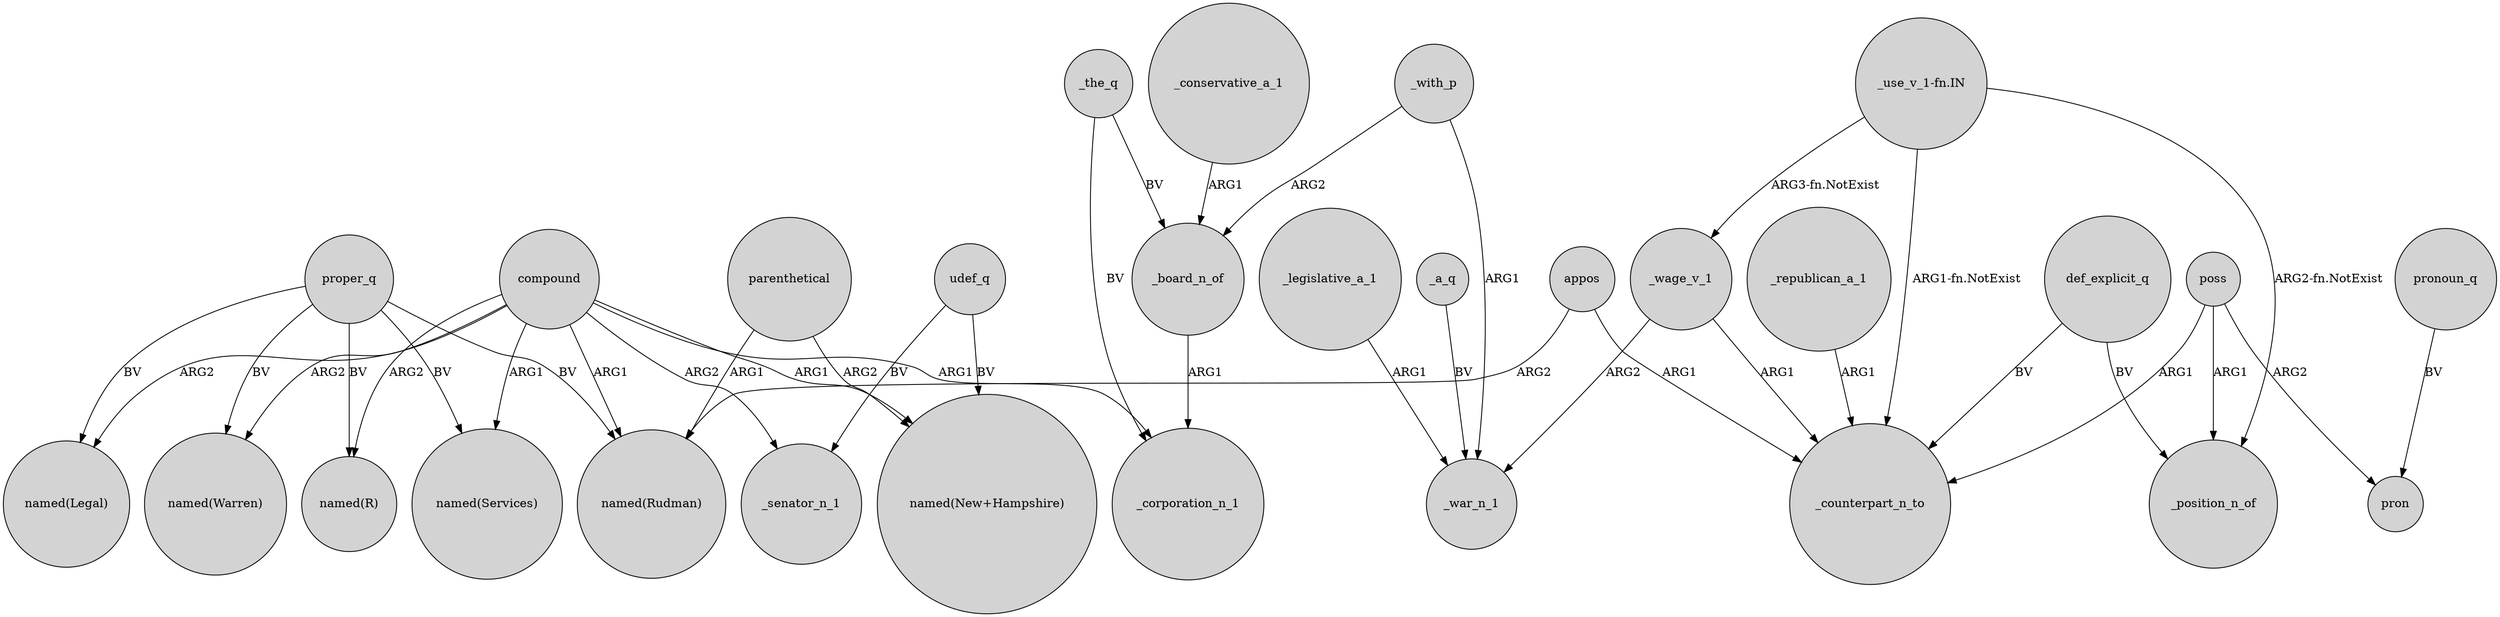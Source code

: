 digraph {
	node [shape=circle style=filled]
	compound -> "named(Warren)" [label=ARG2]
	proper_q -> "named(Rudman)" [label=BV]
	_legislative_a_1 -> _war_n_1 [label=ARG1]
	udef_q -> _senator_n_1 [label=BV]
	"_use_v_1-fn.IN" -> _counterpart_n_to [label="ARG1-fn.NotExist"]
	poss -> pron [label=ARG2]
	compound -> "named(R)" [label=ARG2]
	parenthetical -> "named(New+Hampshire)" [label=ARG2]
	_the_q -> _corporation_n_1 [label=BV]
	compound -> "named(Services)" [label=ARG1]
	_wage_v_1 -> _war_n_1 [label=ARG2]
	compound -> "named(Rudman)" [label=ARG1]
	_conservative_a_1 -> _board_n_of [label=ARG1]
	_board_n_of -> _corporation_n_1 [label=ARG1]
	_republican_a_1 -> _counterpart_n_to [label=ARG1]
	proper_q -> "named(Services)" [label=BV]
	def_explicit_q -> _position_n_of [label=BV]
	compound -> "named(New+Hampshire)" [label=ARG1]
	parenthetical -> "named(Rudman)" [label=ARG1]
	pronoun_q -> pron [label=BV]
	compound -> "named(Legal)" [label=ARG2]
	udef_q -> "named(New+Hampshire)" [label=BV]
	"_use_v_1-fn.IN" -> _position_n_of [label="ARG2-fn.NotExist"]
	compound -> _corporation_n_1 [label=ARG1]
	_with_p -> _board_n_of [label=ARG2]
	_the_q -> _board_n_of [label=BV]
	proper_q -> "named(Legal)" [label=BV]
	compound -> _senator_n_1 [label=ARG2]
	_with_p -> _war_n_1 [label=ARG1]
	appos -> _counterpart_n_to [label=ARG1]
	def_explicit_q -> _counterpart_n_to [label=BV]
	_wage_v_1 -> _counterpart_n_to [label=ARG1]
	poss -> _position_n_of [label=ARG1]
	proper_q -> "named(R)" [label=BV]
	"_use_v_1-fn.IN" -> _wage_v_1 [label="ARG3-fn.NotExist"]
	_a_q -> _war_n_1 [label=BV]
	proper_q -> "named(Warren)" [label=BV]
	appos -> "named(Rudman)" [label=ARG2]
	poss -> _counterpart_n_to [label=ARG1]
}
